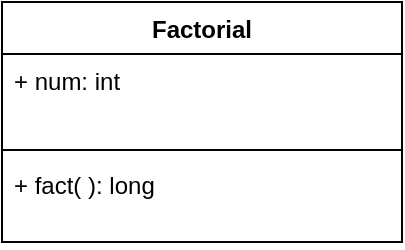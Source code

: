 <mxfile version="14.3.0" type="device"><diagram id="SCzxZ1GUUVTzxdsYIGdk" name="Page-1"><mxGraphModel dx="1102" dy="557" grid="1" gridSize="10" guides="1" tooltips="1" connect="1" arrows="1" fold="1" page="1" pageScale="1" pageWidth="850" pageHeight="1100" math="0" shadow="0"><root><mxCell id="0"/><mxCell id="1" parent="0"/><mxCell id="zxAPul4dnv9Z9Tmu48zu-1" value="Factorial" style="swimlane;fontStyle=1;align=center;verticalAlign=top;childLayout=stackLayout;horizontal=1;startSize=26;horizontalStack=0;resizeParent=1;resizeParentMax=0;resizeLast=0;collapsible=1;marginBottom=0;" vertex="1" parent="1"><mxGeometry x="320" y="450" width="200" height="120" as="geometry"/></mxCell><mxCell id="zxAPul4dnv9Z9Tmu48zu-2" value="+ num: int" style="text;strokeColor=none;fillColor=none;align=left;verticalAlign=top;spacingLeft=4;spacingRight=4;overflow=hidden;rotatable=0;points=[[0,0.5],[1,0.5]];portConstraint=eastwest;" vertex="1" parent="zxAPul4dnv9Z9Tmu48zu-1"><mxGeometry y="26" width="200" height="44" as="geometry"/></mxCell><mxCell id="zxAPul4dnv9Z9Tmu48zu-3" value="" style="line;strokeWidth=1;fillColor=none;align=left;verticalAlign=middle;spacingTop=-1;spacingLeft=3;spacingRight=3;rotatable=0;labelPosition=right;points=[];portConstraint=eastwest;" vertex="1" parent="zxAPul4dnv9Z9Tmu48zu-1"><mxGeometry y="70" width="200" height="8" as="geometry"/></mxCell><mxCell id="zxAPul4dnv9Z9Tmu48zu-4" value="+ fact( ): long" style="text;strokeColor=none;fillColor=none;align=left;verticalAlign=top;spacingLeft=4;spacingRight=4;overflow=hidden;rotatable=0;points=[[0,0.5],[1,0.5]];portConstraint=eastwest;" vertex="1" parent="zxAPul4dnv9Z9Tmu48zu-1"><mxGeometry y="78" width="200" height="42" as="geometry"/></mxCell></root></mxGraphModel></diagram></mxfile>